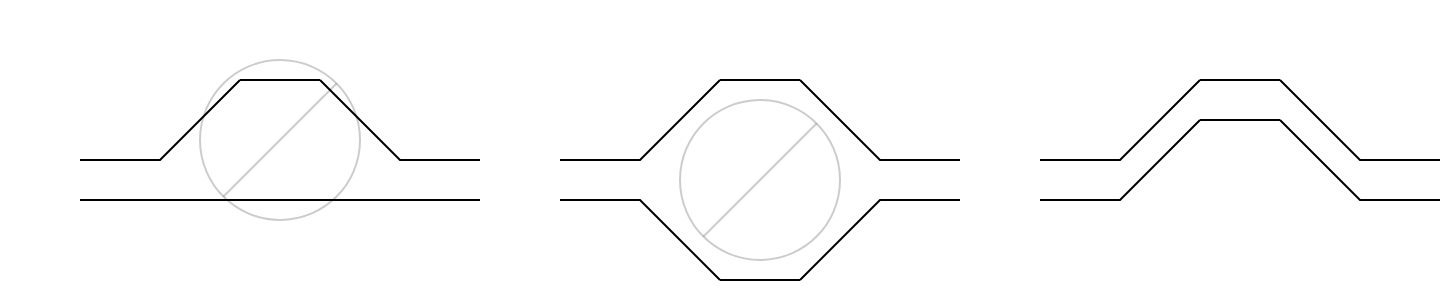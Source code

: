 <mxfile version="24.2.8" type="github">
  <diagram name="Seite-1" id="YIvKsryhZ54xBkxZvCv_">
    <mxGraphModel dx="989" dy="597" grid="1" gridSize="10" guides="1" tooltips="1" connect="1" arrows="1" fold="1" page="1" pageScale="1" pageWidth="827" pageHeight="1169" math="0" shadow="0">
      <root>
        <mxCell id="0" />
        <mxCell id="1" parent="0" />
        <mxCell id="MSmUebf_AgZp7Cxn_abH-7" value="" style="group" vertex="1" connectable="0" parent="1">
          <mxGeometry x="40" y="60.004" width="280" height="123.051" as="geometry" />
        </mxCell>
        <mxCell id="MSmUebf_AgZp7Cxn_abH-45" value="" style="shape=lineEllipse;line=vertical;perimeter=ellipsePerimeter;whiteSpace=wrap;html=1;backgroundOutline=1;strokeOpacity=20;rotation=45;" vertex="1" parent="MSmUebf_AgZp7Cxn_abH-7">
          <mxGeometry x="100" y="29.996" width="80" height="80" as="geometry" />
        </mxCell>
        <mxCell id="MSmUebf_AgZp7Cxn_abH-1" value="" style="endArrow=none;html=1;rounded=0;" edge="1" parent="MSmUebf_AgZp7Cxn_abH-7">
          <mxGeometry width="50" height="50" relative="1" as="geometry">
            <mxPoint x="40" y="79.996" as="sourcePoint" />
            <mxPoint x="120" y="39.996" as="targetPoint" />
            <Array as="points">
              <mxPoint x="80" y="79.996" />
            </Array>
          </mxGeometry>
        </mxCell>
        <mxCell id="MSmUebf_AgZp7Cxn_abH-2" value="" style="endArrow=none;html=1;rounded=0;" edge="1" parent="MSmUebf_AgZp7Cxn_abH-7">
          <mxGeometry width="50" height="50" relative="1" as="geometry">
            <mxPoint x="120" y="39.996" as="sourcePoint" />
            <mxPoint x="160" y="39.996" as="targetPoint" />
          </mxGeometry>
        </mxCell>
        <mxCell id="MSmUebf_AgZp7Cxn_abH-4" value="" style="endArrow=none;html=1;rounded=0;" edge="1" parent="MSmUebf_AgZp7Cxn_abH-7">
          <mxGeometry width="50" height="50" relative="1" as="geometry">
            <mxPoint x="240" y="79.996" as="sourcePoint" />
            <mxPoint x="160" y="39.996" as="targetPoint" />
            <Array as="points">
              <mxPoint x="200" y="79.996" />
            </Array>
          </mxGeometry>
        </mxCell>
        <mxCell id="MSmUebf_AgZp7Cxn_abH-5" value="" style="endArrow=none;html=1;rounded=0;" edge="1" parent="MSmUebf_AgZp7Cxn_abH-7">
          <mxGeometry width="50" height="50" relative="1" as="geometry">
            <mxPoint x="40" y="99.996" as="sourcePoint" />
            <mxPoint x="240" y="99.996" as="targetPoint" />
          </mxGeometry>
        </mxCell>
        <mxCell id="MSmUebf_AgZp7Cxn_abH-26" value="" style="endArrow=none;html=1;rounded=0;" edge="1" parent="1">
          <mxGeometry width="50" height="50" relative="1" as="geometry">
            <mxPoint x="320" y="140" as="sourcePoint" />
            <mxPoint x="400" y="100" as="targetPoint" />
            <Array as="points">
              <mxPoint x="360" y="140" />
            </Array>
          </mxGeometry>
        </mxCell>
        <mxCell id="MSmUebf_AgZp7Cxn_abH-27" value="" style="endArrow=none;html=1;rounded=0;" edge="1" parent="1">
          <mxGeometry width="50" height="50" relative="1" as="geometry">
            <mxPoint x="400" y="100.0" as="sourcePoint" />
            <mxPoint x="440" y="100.0" as="targetPoint" />
          </mxGeometry>
        </mxCell>
        <mxCell id="MSmUebf_AgZp7Cxn_abH-28" value="" style="endArrow=none;html=1;rounded=0;" edge="1" parent="1">
          <mxGeometry width="50" height="50" relative="1" as="geometry">
            <mxPoint x="520" y="140" as="sourcePoint" />
            <mxPoint x="440" y="100" as="targetPoint" />
            <Array as="points">
              <mxPoint x="480" y="140" />
            </Array>
          </mxGeometry>
        </mxCell>
        <mxCell id="MSmUebf_AgZp7Cxn_abH-30" value="" style="endArrow=none;html=1;rounded=0;" edge="1" parent="1">
          <mxGeometry width="50" height="50" relative="1" as="geometry">
            <mxPoint x="560" y="140" as="sourcePoint" />
            <mxPoint x="640" y="100" as="targetPoint" />
            <Array as="points">
              <mxPoint x="600" y="140" />
            </Array>
          </mxGeometry>
        </mxCell>
        <mxCell id="MSmUebf_AgZp7Cxn_abH-31" value="" style="endArrow=none;html=1;rounded=0;" edge="1" parent="1">
          <mxGeometry width="50" height="50" relative="1" as="geometry">
            <mxPoint x="640" y="100.0" as="sourcePoint" />
            <mxPoint x="680" y="100.0" as="targetPoint" />
          </mxGeometry>
        </mxCell>
        <mxCell id="MSmUebf_AgZp7Cxn_abH-32" value="" style="endArrow=none;html=1;rounded=0;" edge="1" parent="1">
          <mxGeometry width="50" height="50" relative="1" as="geometry">
            <mxPoint x="760" y="140" as="sourcePoint" />
            <mxPoint x="680" y="100" as="targetPoint" />
            <Array as="points">
              <mxPoint x="720" y="140" />
            </Array>
          </mxGeometry>
        </mxCell>
        <mxCell id="MSmUebf_AgZp7Cxn_abH-37" value="" style="group;rotation=-180;" vertex="1" connectable="0" parent="1">
          <mxGeometry x="320" y="160" width="200" height="40" as="geometry" />
        </mxCell>
        <mxCell id="MSmUebf_AgZp7Cxn_abH-34" value="" style="endArrow=none;html=1;rounded=0;" edge="1" parent="MSmUebf_AgZp7Cxn_abH-37">
          <mxGeometry width="50" height="50" relative="1" as="geometry">
            <mxPoint x="200" as="sourcePoint" />
            <mxPoint x="120" y="40" as="targetPoint" />
            <Array as="points">
              <mxPoint x="160" />
            </Array>
          </mxGeometry>
        </mxCell>
        <mxCell id="MSmUebf_AgZp7Cxn_abH-35" value="" style="endArrow=none;html=1;rounded=0;" edge="1" parent="MSmUebf_AgZp7Cxn_abH-37">
          <mxGeometry width="50" height="50" relative="1" as="geometry">
            <mxPoint x="120" y="40" as="sourcePoint" />
            <mxPoint x="80" y="40" as="targetPoint" />
          </mxGeometry>
        </mxCell>
        <mxCell id="MSmUebf_AgZp7Cxn_abH-36" value="" style="endArrow=none;html=1;rounded=0;" edge="1" parent="MSmUebf_AgZp7Cxn_abH-37">
          <mxGeometry width="50" height="50" relative="1" as="geometry">
            <mxPoint as="sourcePoint" />
            <mxPoint x="80" y="40" as="targetPoint" />
            <Array as="points">
              <mxPoint x="40" />
            </Array>
          </mxGeometry>
        </mxCell>
        <mxCell id="MSmUebf_AgZp7Cxn_abH-42" value="" style="endArrow=none;html=1;rounded=0;" edge="1" parent="1">
          <mxGeometry width="50" height="50" relative="1" as="geometry">
            <mxPoint x="560" y="160" as="sourcePoint" />
            <mxPoint x="640" y="120" as="targetPoint" />
            <Array as="points">
              <mxPoint x="600" y="160" />
            </Array>
          </mxGeometry>
        </mxCell>
        <mxCell id="MSmUebf_AgZp7Cxn_abH-43" value="" style="endArrow=none;html=1;rounded=0;" edge="1" parent="1">
          <mxGeometry width="50" height="50" relative="1" as="geometry">
            <mxPoint x="640" y="120.0" as="sourcePoint" />
            <mxPoint x="680" y="120.0" as="targetPoint" />
          </mxGeometry>
        </mxCell>
        <mxCell id="MSmUebf_AgZp7Cxn_abH-44" value="" style="endArrow=none;html=1;rounded=0;" edge="1" parent="1">
          <mxGeometry width="50" height="50" relative="1" as="geometry">
            <mxPoint x="760" y="160" as="sourcePoint" />
            <mxPoint x="680" y="120" as="targetPoint" />
            <Array as="points">
              <mxPoint x="720" y="160" />
            </Array>
          </mxGeometry>
        </mxCell>
        <mxCell id="MSmUebf_AgZp7Cxn_abH-46" value="" style="shape=lineEllipse;line=vertical;perimeter=ellipsePerimeter;whiteSpace=wrap;html=1;backgroundOutline=1;strokeOpacity=20;rotation=45;" vertex="1" parent="1">
          <mxGeometry x="380" y="110" width="80" height="80" as="geometry" />
        </mxCell>
        <mxCell id="MSmUebf_AgZp7Cxn_abH-47" value="" style="shape=image;html=1;verticalAlign=top;verticalLabelPosition=bottom;labelBackgroundColor=#ffffff;imageAspect=0;aspect=fixed;image=https://cdn2.iconfinder.com/data/icons/navigation-set-arrows-part-two/32/Check-128.png;fillOpacity=5;strokeOpacity=15;" vertex="1" parent="1">
          <mxGeometry x="620" y="122" width="78" height="78" as="geometry" />
        </mxCell>
      </root>
    </mxGraphModel>
  </diagram>
</mxfile>
